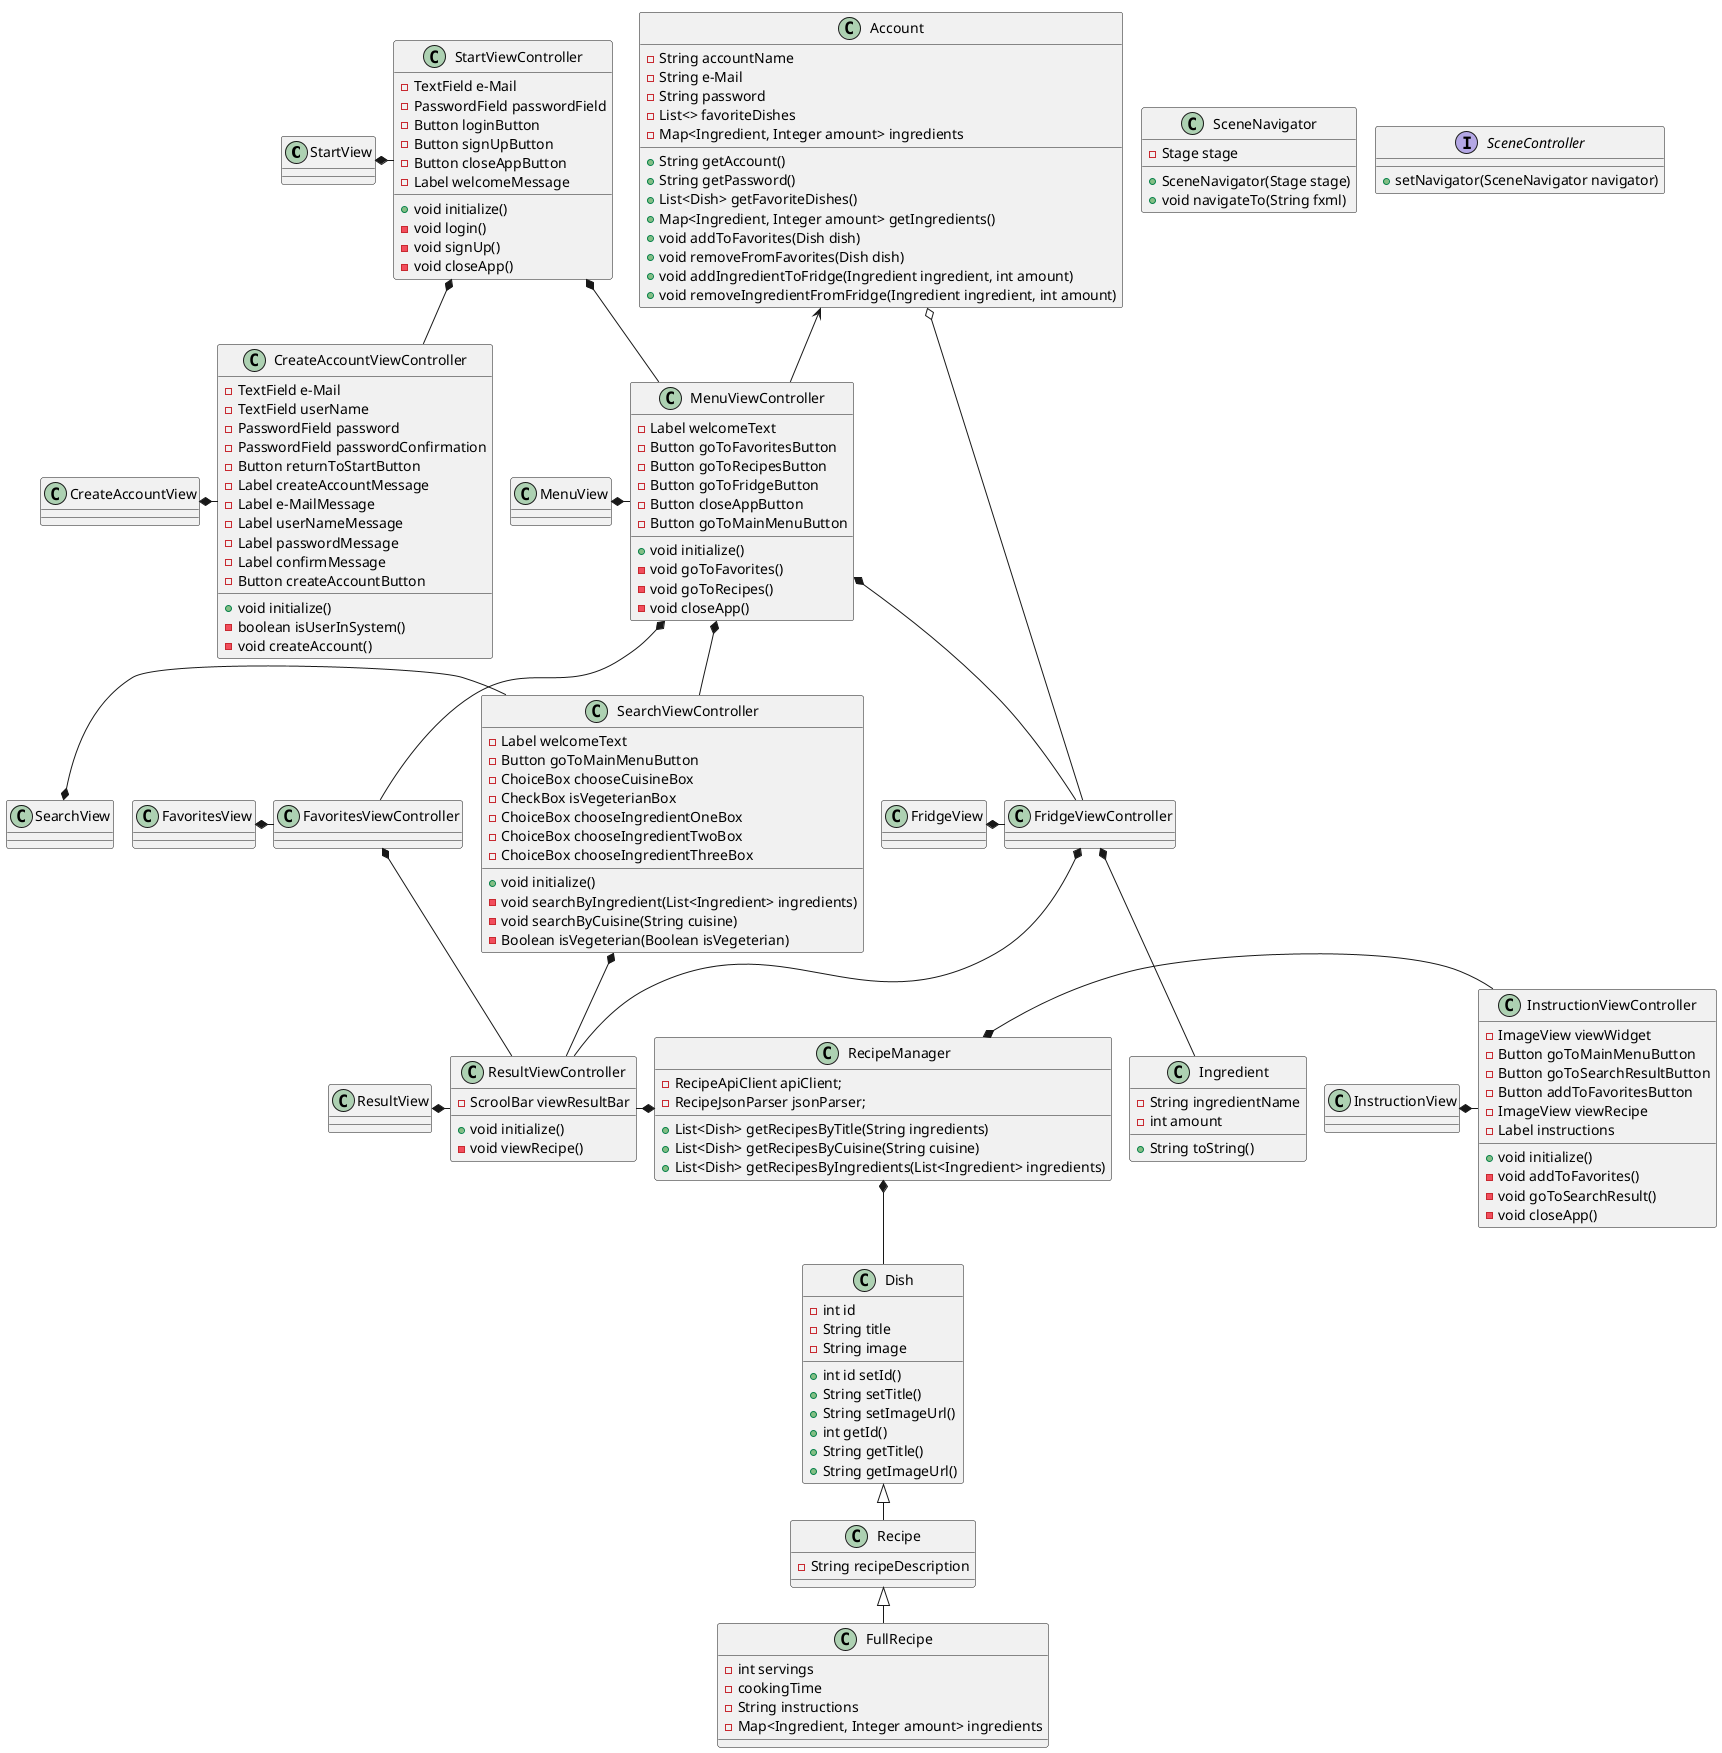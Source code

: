 @startuml
!pragma layout smetana

class StartView
class CreateAccountView
class MenuView
class InstructionView
class SearchView
class ResultView


class StartViewController{
- TextField e-Mail
- PasswordField passwordField
- Button loginButton
- Button signUpButton
- Button closeAppButton
- Label welcomeMessage

+ void initialize()
- void login()
- void signUp()
- void closeApp()
}


class CreateAccountViewController{
- TextField e-Mail
- TextField userName
- PasswordField password
- PasswordField passwordConfirmation
- Button returnToStartButton
- Label createAccountMessage
- Label e-MailMessage
- Label userNameMessage
- Label passwordMessage
- Label confirmMessage
- Button createAccountButton

+ void initialize()
- boolean isUserInSystem()
- void createAccount()
}


class MenuViewController{
- Label welcomeText
- Button goToFavoritesButton
- Button goToRecipesButton
- Button goToFridgeButton
- Button closeAppButton
- Button goToMainMenuButton

+ void initialize()
- void goToFavorites()
- void goToRecipes()
- void closeApp()
}


class InstructionViewController{
- ImageView viewWidget
- Button goToMainMenuButton
- Button goToSearchResultButton
- Button addToFavoritesButton
- ImageView viewRecipe
- Label instructions

+ void initialize()
- void addToFavorites()
- void goToSearchResult()
- void closeApp()
}


class SearchViewController{
- Label welcomeText
- Button goToMainMenuButton
- ChoiceBox chooseCuisineBox
- CheckBox isVegeterianBox
- ChoiceBox chooseIngredientOneBox
- ChoiceBox chooseIngredientTwoBox
- ChoiceBox chooseIngredientThreeBox

+ void initialize()
- void searchByIngredient(List<Ingredient> ingredients)
- void searchByCuisine(String cuisine)
- Boolean isVegeterian(Boolean isVegeterian)
}


class ResultViewController{
- ScroolBar viewResultBar

+ void initialize()
- void viewRecipe()
}

class RecipeManager{
- RecipeApiClient apiClient;
- RecipeJsonParser jsonParser;
+ List<Dish> getRecipesByTitle(String ingredients)
+ List<Dish> getRecipesByCuisine(String cuisine)
+ List<Dish> getRecipesByIngredients(List<Ingredient> ingredients)
}


class Account{
- String accountName
- String e-Mail
- String password
- List<> favoriteDishes
- Map<Ingredient, Integer amount> ingredients

+ String getAccount()
+ String getPassword()
+ List<Dish> getFavoriteDishes()
+ Map<Ingredient, Integer amount> getIngredients()
+ void addToFavorites(Dish dish)
+ void removeFromFavorites(Dish dish)
+ void addIngredientToFridge(Ingredient ingredient, int amount)
+ void removeIngredientFromFridge(Ingredient ingredient, int amount)
}

class Ingredient{
- String ingredientName
- int amount

+ String toString()
}


class Dish{
- int id
- String title
- String image

+ int id setId()
+ String setTitle()
+ String setImageUrl()
+ int getId()
+ String getTitle()
+ String getImageUrl()
}


class Recipe{
- String recipeDescription
}

class FullRecipe{
- int servings
- cookingTime
- String instructions
- Map<Ingredient, Integer amount> ingredients
}

class FavoritesView

class FavoritesViewController

class FridgeView

class FridgeViewController

class SceneNavigator{
-Stage stage
+ SceneNavigator(Stage stage)
+ void navigateTo(String fxml)
}

interface SceneController{
+ setNavigator(SceneNavigator navigator)
}


StartView *- StartViewController
CreateAccountView *- CreateAccountViewController
MenuView *- MenuViewController
SearchView *- SearchViewController
ResultView *- ResultViewController
InstructionView *- InstructionViewController
FridgeView *- FridgeViewController
FavoritesView *- FavoritesViewController

Dish <|-- Recipe
Recipe <|-- FullRecipe

Account <-- MenuViewController
Account o-- FridgeViewController

FridgeViewController *-- Ingredient

MenuViewController *-- SearchViewController
MenuViewController *-- FridgeViewController
MenuViewController *-- FavoritesViewController

SearchViewController *-- ResultViewController
FridgeViewController *-- ResultViewController
FavoritesViewController *-- ResultViewController

StartViewController *-- MenuViewController
StartViewController *-- CreateAccountViewController

RecipeManager *- InstructionViewController
RecipeManager *- ResultViewController

RecipeManager *-- Dish



@enduml